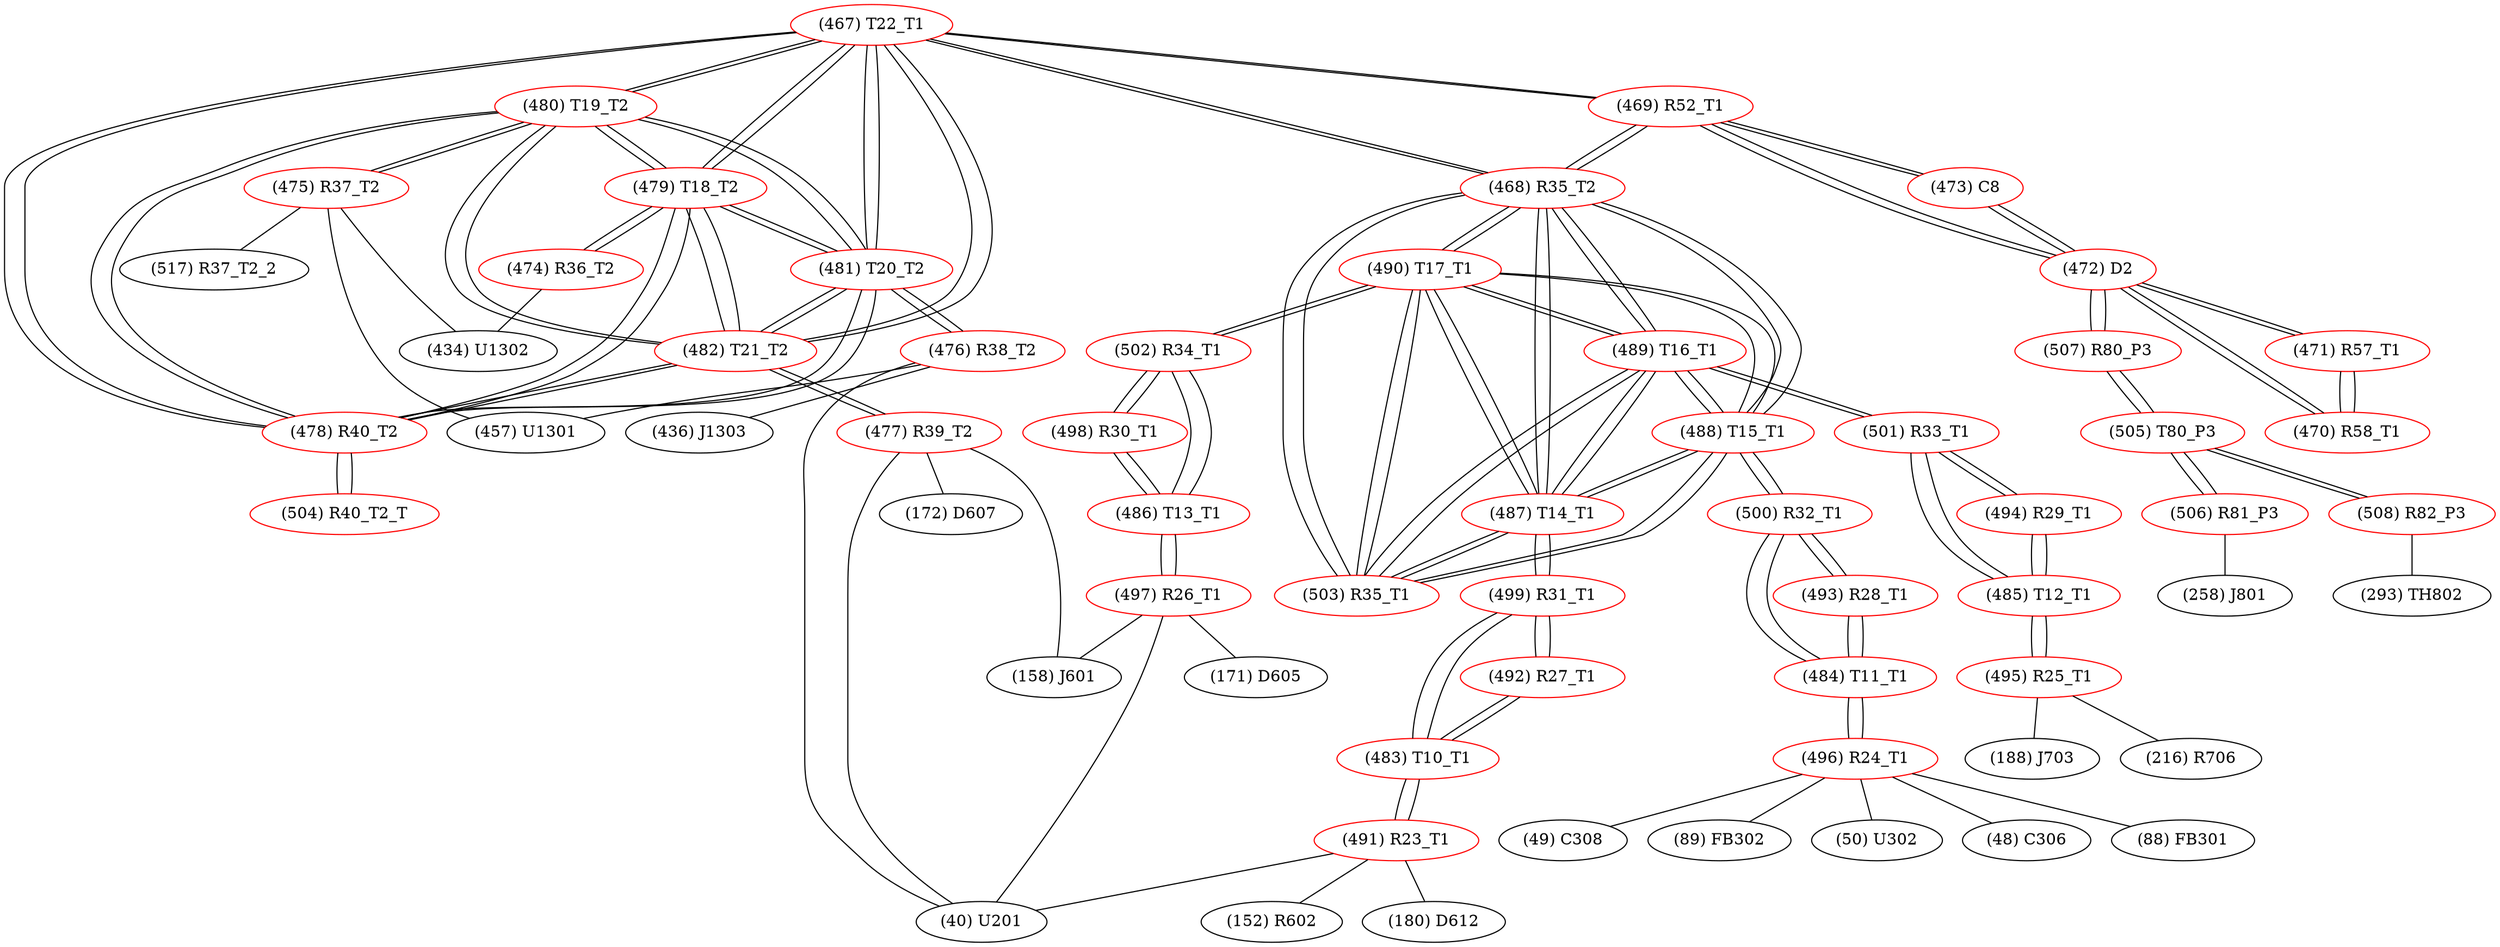 graph {
	467 [label="(467) T22_T1" color=red]
	480 [label="(480) T19_T2"]
	479 [label="(479) T18_T2"]
	478 [label="(478) R40_T2"]
	482 [label="(482) T21_T2"]
	481 [label="(481) T20_T2"]
	469 [label="(469) R52_T1"]
	468 [label="(468) R35_T2"]
	468 [label="(468) R35_T2" color=red]
	489 [label="(489) T16_T1"]
	488 [label="(488) T15_T1"]
	503 [label="(503) R35_T1"]
	487 [label="(487) T14_T1"]
	490 [label="(490) T17_T1"]
	469 [label="(469) R52_T1"]
	467 [label="(467) T22_T1"]
	469 [label="(469) R52_T1" color=red]
	472 [label="(472) D2"]
	473 [label="(473) C8"]
	468 [label="(468) R35_T2"]
	467 [label="(467) T22_T1"]
	470 [label="(470) R58_T1" color=red]
	471 [label="(471) R57_T1"]
	472 [label="(472) D2"]
	471 [label="(471) R57_T1" color=red]
	470 [label="(470) R58_T1"]
	472 [label="(472) D2"]
	472 [label="(472) D2" color=red]
	469 [label="(469) R52_T1"]
	473 [label="(473) C8"]
	470 [label="(470) R58_T1"]
	471 [label="(471) R57_T1"]
	507 [label="(507) R80_P3"]
	473 [label="(473) C8" color=red]
	472 [label="(472) D2"]
	469 [label="(469) R52_T1"]
	474 [label="(474) R36_T2" color=red]
	434 [label="(434) U1302"]
	479 [label="(479) T18_T2"]
	475 [label="(475) R37_T2" color=red]
	434 [label="(434) U1302"]
	457 [label="(457) U1301"]
	517 [label="(517) R37_T2_2"]
	480 [label="(480) T19_T2"]
	476 [label="(476) R38_T2" color=red]
	436 [label="(436) J1303"]
	40 [label="(40) U201"]
	457 [label="(457) U1301"]
	481 [label="(481) T20_T2"]
	477 [label="(477) R39_T2" color=red]
	172 [label="(172) D607"]
	158 [label="(158) J601"]
	40 [label="(40) U201"]
	482 [label="(482) T21_T2"]
	478 [label="(478) R40_T2" color=red]
	467 [label="(467) T22_T1"]
	480 [label="(480) T19_T2"]
	479 [label="(479) T18_T2"]
	482 [label="(482) T21_T2"]
	481 [label="(481) T20_T2"]
	504 [label="(504) R40_T2_T"]
	479 [label="(479) T18_T2" color=red]
	467 [label="(467) T22_T1"]
	480 [label="(480) T19_T2"]
	478 [label="(478) R40_T2"]
	482 [label="(482) T21_T2"]
	481 [label="(481) T20_T2"]
	474 [label="(474) R36_T2"]
	480 [label="(480) T19_T2" color=red]
	467 [label="(467) T22_T1"]
	479 [label="(479) T18_T2"]
	478 [label="(478) R40_T2"]
	482 [label="(482) T21_T2"]
	481 [label="(481) T20_T2"]
	475 [label="(475) R37_T2"]
	481 [label="(481) T20_T2" color=red]
	467 [label="(467) T22_T1"]
	480 [label="(480) T19_T2"]
	479 [label="(479) T18_T2"]
	478 [label="(478) R40_T2"]
	482 [label="(482) T21_T2"]
	476 [label="(476) R38_T2"]
	482 [label="(482) T21_T2" color=red]
	467 [label="(467) T22_T1"]
	480 [label="(480) T19_T2"]
	479 [label="(479) T18_T2"]
	478 [label="(478) R40_T2"]
	481 [label="(481) T20_T2"]
	477 [label="(477) R39_T2"]
	483 [label="(483) T10_T1" color=red]
	491 [label="(491) R23_T1"]
	499 [label="(499) R31_T1"]
	492 [label="(492) R27_T1"]
	484 [label="(484) T11_T1" color=red]
	496 [label="(496) R24_T1"]
	500 [label="(500) R32_T1"]
	493 [label="(493) R28_T1"]
	485 [label="(485) T12_T1" color=red]
	501 [label="(501) R33_T1"]
	494 [label="(494) R29_T1"]
	495 [label="(495) R25_T1"]
	486 [label="(486) T13_T1" color=red]
	498 [label="(498) R30_T1"]
	502 [label="(502) R34_T1"]
	497 [label="(497) R26_T1"]
	487 [label="(487) T14_T1" color=red]
	489 [label="(489) T16_T1"]
	488 [label="(488) T15_T1"]
	503 [label="(503) R35_T1"]
	490 [label="(490) T17_T1"]
	468 [label="(468) R35_T2"]
	499 [label="(499) R31_T1"]
	488 [label="(488) T15_T1" color=red]
	489 [label="(489) T16_T1"]
	503 [label="(503) R35_T1"]
	487 [label="(487) T14_T1"]
	490 [label="(490) T17_T1"]
	468 [label="(468) R35_T2"]
	500 [label="(500) R32_T1"]
	489 [label="(489) T16_T1" color=red]
	488 [label="(488) T15_T1"]
	503 [label="(503) R35_T1"]
	487 [label="(487) T14_T1"]
	490 [label="(490) T17_T1"]
	468 [label="(468) R35_T2"]
	501 [label="(501) R33_T1"]
	490 [label="(490) T17_T1" color=red]
	489 [label="(489) T16_T1"]
	488 [label="(488) T15_T1"]
	503 [label="(503) R35_T1"]
	487 [label="(487) T14_T1"]
	468 [label="(468) R35_T2"]
	502 [label="(502) R34_T1"]
	491 [label="(491) R23_T1" color=red]
	40 [label="(40) U201"]
	180 [label="(180) D612"]
	152 [label="(152) R602"]
	483 [label="(483) T10_T1"]
	492 [label="(492) R27_T1" color=red]
	483 [label="(483) T10_T1"]
	499 [label="(499) R31_T1"]
	493 [label="(493) R28_T1" color=red]
	500 [label="(500) R32_T1"]
	484 [label="(484) T11_T1"]
	494 [label="(494) R29_T1" color=red]
	501 [label="(501) R33_T1"]
	485 [label="(485) T12_T1"]
	495 [label="(495) R25_T1" color=red]
	188 [label="(188) J703"]
	216 [label="(216) R706"]
	485 [label="(485) T12_T1"]
	496 [label="(496) R24_T1" color=red]
	89 [label="(89) FB302"]
	50 [label="(50) U302"]
	48 [label="(48) C306"]
	88 [label="(88) FB301"]
	49 [label="(49) C308"]
	484 [label="(484) T11_T1"]
	497 [label="(497) R26_T1" color=red]
	40 [label="(40) U201"]
	171 [label="(171) D605"]
	158 [label="(158) J601"]
	486 [label="(486) T13_T1"]
	498 [label="(498) R30_T1" color=red]
	502 [label="(502) R34_T1"]
	486 [label="(486) T13_T1"]
	499 [label="(499) R31_T1" color=red]
	483 [label="(483) T10_T1"]
	492 [label="(492) R27_T1"]
	487 [label="(487) T14_T1"]
	500 [label="(500) R32_T1" color=red]
	488 [label="(488) T15_T1"]
	493 [label="(493) R28_T1"]
	484 [label="(484) T11_T1"]
	501 [label="(501) R33_T1" color=red]
	489 [label="(489) T16_T1"]
	494 [label="(494) R29_T1"]
	485 [label="(485) T12_T1"]
	502 [label="(502) R34_T1" color=red]
	490 [label="(490) T17_T1"]
	498 [label="(498) R30_T1"]
	486 [label="(486) T13_T1"]
	503 [label="(503) R35_T1" color=red]
	489 [label="(489) T16_T1"]
	488 [label="(488) T15_T1"]
	487 [label="(487) T14_T1"]
	490 [label="(490) T17_T1"]
	468 [label="(468) R35_T2"]
	504 [label="(504) R40_T2_T" color=red]
	478 [label="(478) R40_T2"]
	505 [label="(505) T80_P3" color=red]
	506 [label="(506) R81_P3"]
	508 [label="(508) R82_P3"]
	507 [label="(507) R80_P3"]
	506 [label="(506) R81_P3" color=red]
	258 [label="(258) J801"]
	505 [label="(505) T80_P3"]
	507 [label="(507) R80_P3" color=red]
	472 [label="(472) D2"]
	505 [label="(505) T80_P3"]
	508 [label="(508) R82_P3" color=red]
	293 [label="(293) TH802"]
	505 [label="(505) T80_P3"]
	467 -- 480
	467 -- 479
	467 -- 478
	467 -- 482
	467 -- 481
	467 -- 469
	467 -- 468
	468 -- 489
	468 -- 488
	468 -- 503
	468 -- 487
	468 -- 490
	468 -- 469
	468 -- 467
	469 -- 472
	469 -- 473
	469 -- 468
	469 -- 467
	470 -- 471
	470 -- 472
	471 -- 470
	471 -- 472
	472 -- 469
	472 -- 473
	472 -- 470
	472 -- 471
	472 -- 507
	473 -- 472
	473 -- 469
	474 -- 434
	474 -- 479
	475 -- 434
	475 -- 457
	475 -- 517
	475 -- 480
	476 -- 436
	476 -- 40
	476 -- 457
	476 -- 481
	477 -- 172
	477 -- 158
	477 -- 40
	477 -- 482
	478 -- 467
	478 -- 480
	478 -- 479
	478 -- 482
	478 -- 481
	478 -- 504
	479 -- 467
	479 -- 480
	479 -- 478
	479 -- 482
	479 -- 481
	479 -- 474
	480 -- 467
	480 -- 479
	480 -- 478
	480 -- 482
	480 -- 481
	480 -- 475
	481 -- 467
	481 -- 480
	481 -- 479
	481 -- 478
	481 -- 482
	481 -- 476
	482 -- 467
	482 -- 480
	482 -- 479
	482 -- 478
	482 -- 481
	482 -- 477
	483 -- 491
	483 -- 499
	483 -- 492
	484 -- 496
	484 -- 500
	484 -- 493
	485 -- 501
	485 -- 494
	485 -- 495
	486 -- 498
	486 -- 502
	486 -- 497
	487 -- 489
	487 -- 488
	487 -- 503
	487 -- 490
	487 -- 468
	487 -- 499
	488 -- 489
	488 -- 503
	488 -- 487
	488 -- 490
	488 -- 468
	488 -- 500
	489 -- 488
	489 -- 503
	489 -- 487
	489 -- 490
	489 -- 468
	489 -- 501
	490 -- 489
	490 -- 488
	490 -- 503
	490 -- 487
	490 -- 468
	490 -- 502
	491 -- 40
	491 -- 180
	491 -- 152
	491 -- 483
	492 -- 483
	492 -- 499
	493 -- 500
	493 -- 484
	494 -- 501
	494 -- 485
	495 -- 188
	495 -- 216
	495 -- 485
	496 -- 89
	496 -- 50
	496 -- 48
	496 -- 88
	496 -- 49
	496 -- 484
	497 -- 40
	497 -- 171
	497 -- 158
	497 -- 486
	498 -- 502
	498 -- 486
	499 -- 483
	499 -- 492
	499 -- 487
	500 -- 488
	500 -- 493
	500 -- 484
	501 -- 489
	501 -- 494
	501 -- 485
	502 -- 490
	502 -- 498
	502 -- 486
	503 -- 489
	503 -- 488
	503 -- 487
	503 -- 490
	503 -- 468
	504 -- 478
	505 -- 506
	505 -- 508
	505 -- 507
	506 -- 258
	506 -- 505
	507 -- 472
	507 -- 505
	508 -- 293
	508 -- 505
}